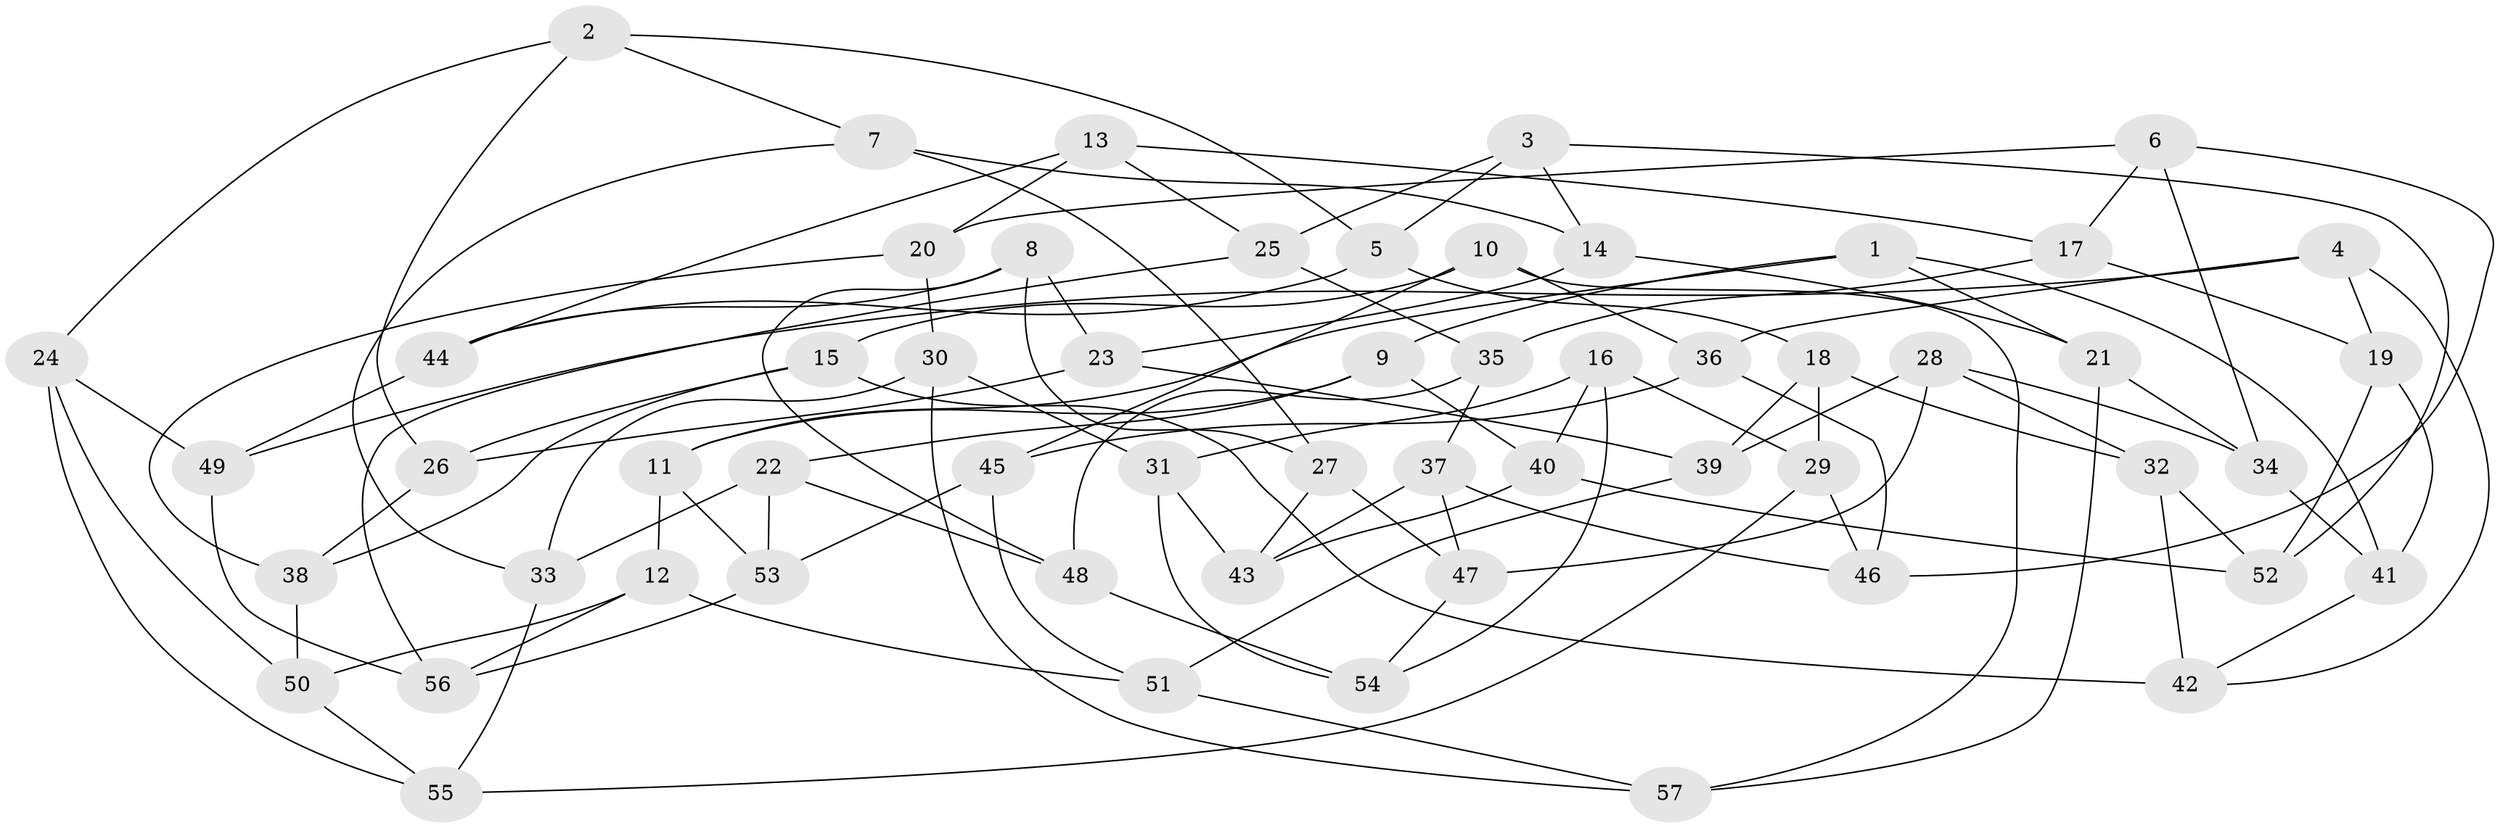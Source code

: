 // Generated by graph-tools (version 1.1) at 2025/02/03/09/25 03:02:57]
// undirected, 57 vertices, 114 edges
graph export_dot {
graph [start="1"]
  node [color=gray90,style=filled];
  1;
  2;
  3;
  4;
  5;
  6;
  7;
  8;
  9;
  10;
  11;
  12;
  13;
  14;
  15;
  16;
  17;
  18;
  19;
  20;
  21;
  22;
  23;
  24;
  25;
  26;
  27;
  28;
  29;
  30;
  31;
  32;
  33;
  34;
  35;
  36;
  37;
  38;
  39;
  40;
  41;
  42;
  43;
  44;
  45;
  46;
  47;
  48;
  49;
  50;
  51;
  52;
  53;
  54;
  55;
  56;
  57;
  1 -- 41;
  1 -- 11;
  1 -- 21;
  1 -- 9;
  2 -- 24;
  2 -- 26;
  2 -- 7;
  2 -- 5;
  3 -- 14;
  3 -- 5;
  3 -- 25;
  3 -- 52;
  4 -- 42;
  4 -- 49;
  4 -- 36;
  4 -- 19;
  5 -- 18;
  5 -- 44;
  6 -- 20;
  6 -- 17;
  6 -- 34;
  6 -- 46;
  7 -- 33;
  7 -- 27;
  7 -- 14;
  8 -- 27;
  8 -- 48;
  8 -- 44;
  8 -- 23;
  9 -- 11;
  9 -- 40;
  9 -- 22;
  10 -- 57;
  10 -- 45;
  10 -- 36;
  10 -- 15;
  11 -- 53;
  11 -- 12;
  12 -- 50;
  12 -- 51;
  12 -- 56;
  13 -- 20;
  13 -- 44;
  13 -- 17;
  13 -- 25;
  14 -- 21;
  14 -- 23;
  15 -- 26;
  15 -- 38;
  15 -- 42;
  16 -- 31;
  16 -- 54;
  16 -- 29;
  16 -- 40;
  17 -- 35;
  17 -- 19;
  18 -- 32;
  18 -- 39;
  18 -- 29;
  19 -- 52;
  19 -- 41;
  20 -- 30;
  20 -- 38;
  21 -- 57;
  21 -- 34;
  22 -- 48;
  22 -- 33;
  22 -- 53;
  23 -- 26;
  23 -- 39;
  24 -- 50;
  24 -- 55;
  24 -- 49;
  25 -- 35;
  25 -- 56;
  26 -- 38;
  27 -- 47;
  27 -- 43;
  28 -- 32;
  28 -- 47;
  28 -- 34;
  28 -- 39;
  29 -- 55;
  29 -- 46;
  30 -- 57;
  30 -- 31;
  30 -- 33;
  31 -- 43;
  31 -- 54;
  32 -- 42;
  32 -- 52;
  33 -- 55;
  34 -- 41;
  35 -- 37;
  35 -- 48;
  36 -- 45;
  36 -- 46;
  37 -- 46;
  37 -- 43;
  37 -- 47;
  38 -- 50;
  39 -- 51;
  40 -- 52;
  40 -- 43;
  41 -- 42;
  44 -- 49;
  45 -- 51;
  45 -- 53;
  47 -- 54;
  48 -- 54;
  49 -- 56;
  50 -- 55;
  51 -- 57;
  53 -- 56;
}
